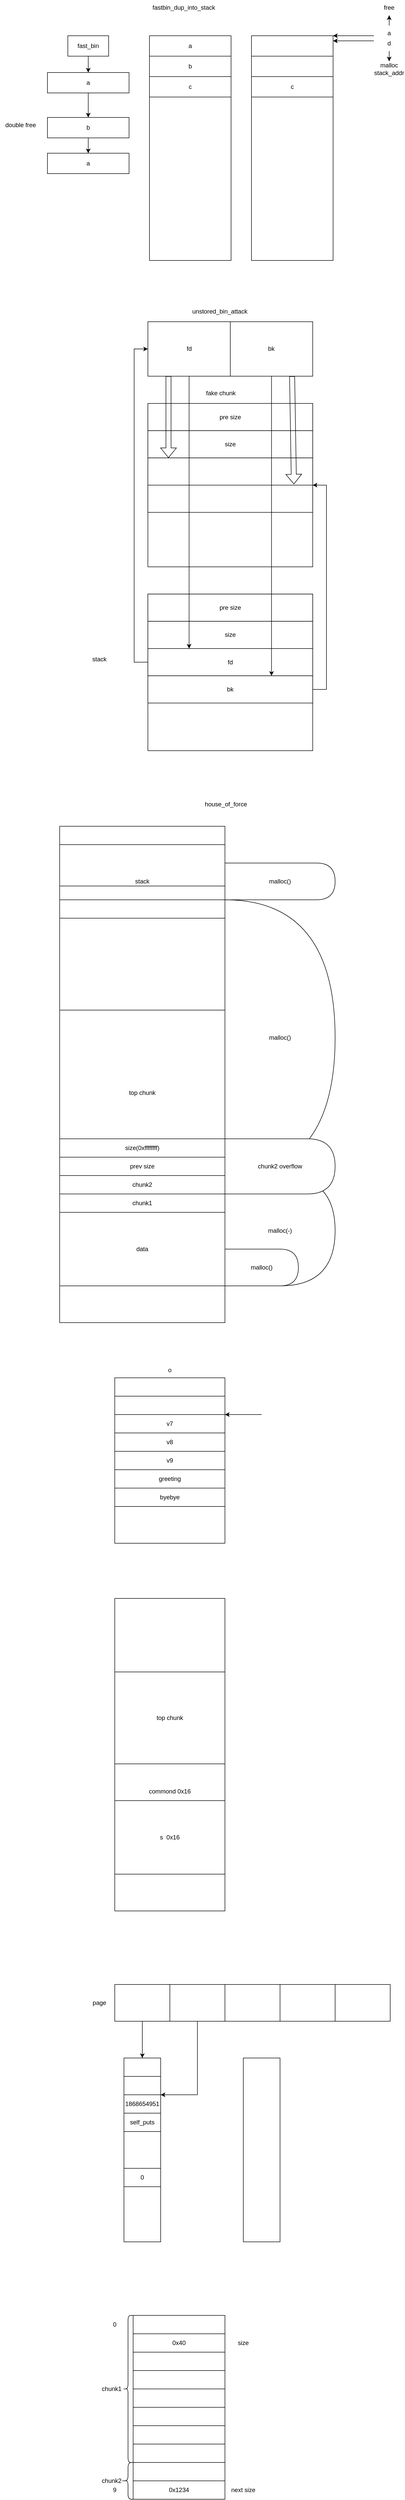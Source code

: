 <mxfile version="24.6.4" type="github">
  <diagram name="第 1 页" id="3GR5ZFJ99SGeGk10Pyea">
    <mxGraphModel dx="1008" dy="1795" grid="1" gridSize="9" guides="1" tooltips="1" connect="1" arrows="1" fold="1" page="1" pageScale="1" pageWidth="827" pageHeight="1169" background="#FFFFFF" math="0" shadow="0">
      <root>
        <mxCell id="0" />
        <mxCell id="1" parent="0" />
        <mxCell id="2ChEE_B9adLZoxHIVyTo-17" value="malloc(-)" style="shape=delay;whiteSpace=wrap;html=1;" parent="1" vertex="1">
          <mxGeometry x="468" y="1152" width="216" height="216" as="geometry" />
        </mxCell>
        <mxCell id="2ChEE_B9adLZoxHIVyTo-14" value="malloc()" style="shape=delay;whiteSpace=wrap;html=1;" parent="1" vertex="1">
          <mxGeometry x="468" y="612" width="216" height="540" as="geometry" />
        </mxCell>
        <mxCell id="7bl8xutbdIY_RmeOV73t-33" value="" style="group" parent="1" vertex="1" connectable="0">
          <mxGeometry x="290" y="-560" width="377" height="880" as="geometry" />
        </mxCell>
        <mxCell id="7bl8xutbdIY_RmeOV73t-21" value="" style="rounded=0;whiteSpace=wrap;html=1;" parent="7bl8xutbdIY_RmeOV73t-33" vertex="1">
          <mxGeometry x="26.929" y="200.0" width="323.143" height="320" as="geometry" />
        </mxCell>
        <mxCell id="7bl8xutbdIY_RmeOV73t-31" value="pre size" style="rounded=0;whiteSpace=wrap;html=1;" parent="7bl8xutbdIY_RmeOV73t-33" vertex="1">
          <mxGeometry x="26.929" y="200.0" width="323.143" height="53.333" as="geometry" />
        </mxCell>
        <mxCell id="7bl8xutbdIY_RmeOV73t-32" value="size" style="rounded=0;whiteSpace=wrap;html=1;" parent="7bl8xutbdIY_RmeOV73t-33" vertex="1">
          <mxGeometry x="26.929" y="253.333" width="323.143" height="53.333" as="geometry" />
        </mxCell>
        <mxCell id="7bl8xutbdIY_RmeOV73t-22" value="" style="rounded=0;whiteSpace=wrap;html=1;" parent="7bl8xutbdIY_RmeOV73t-33" vertex="1">
          <mxGeometry x="26.929" y="306.667" width="323.143" height="53.333" as="geometry" />
        </mxCell>
        <mxCell id="7bl8xutbdIY_RmeOV73t-27" value="fake chunk" style="text;strokeColor=none;fillColor=none;align=left;verticalAlign=middle;spacingLeft=4;spacingRight=4;overflow=hidden;points=[[0,0.5],[1,0.5]];portConstraint=eastwest;rotatable=0;whiteSpace=wrap;html=1;" parent="7bl8xutbdIY_RmeOV73t-33" vertex="1">
          <mxGeometry x="134.643" y="160" width="107.714" height="40" as="geometry" />
        </mxCell>
        <mxCell id="7bl8xutbdIY_RmeOV73t-28" value="" style="rounded=0;whiteSpace=wrap;html=1;" parent="7bl8xutbdIY_RmeOV73t-33" vertex="1">
          <mxGeometry x="26.929" y="360.0" width="323.143" height="53.333" as="geometry" />
        </mxCell>
        <mxCell id="7bl8xutbdIY_RmeOV73t-3" value="" style="rounded=0;whiteSpace=wrap;html=1;" parent="7bl8xutbdIY_RmeOV73t-33" vertex="1">
          <mxGeometry x="26.929" y="573.333" width="323.143" height="306.667" as="geometry" />
        </mxCell>
        <mxCell id="7bl8xutbdIY_RmeOV73t-4" value="" style="group" parent="7bl8xutbdIY_RmeOV73t-33" vertex="1" connectable="0">
          <mxGeometry x="26.929" y="40" width="323.143" height="106.667" as="geometry" />
        </mxCell>
        <mxCell id="7bl8xutbdIY_RmeOV73t-1" value="fd" style="rounded=0;whiteSpace=wrap;html=1;" parent="7bl8xutbdIY_RmeOV73t-4" vertex="1">
          <mxGeometry width="161.571" height="106.667" as="geometry" />
        </mxCell>
        <mxCell id="7bl8xutbdIY_RmeOV73t-2" value="bk" style="rounded=0;whiteSpace=wrap;html=1;" parent="7bl8xutbdIY_RmeOV73t-4" vertex="1">
          <mxGeometry x="161.571" width="161.571" height="106.667" as="geometry" />
        </mxCell>
        <mxCell id="7bl8xutbdIY_RmeOV73t-5" value="unstored_bin_attack" style="text;strokeColor=none;fillColor=none;align=left;verticalAlign=middle;spacingLeft=4;spacingRight=4;overflow=hidden;points=[[0,0.5],[1,0.5]];portConstraint=eastwest;rotatable=0;whiteSpace=wrap;html=1;" parent="7bl8xutbdIY_RmeOV73t-33" vertex="1">
          <mxGeometry x="107.714" width="161.571" height="40" as="geometry" />
        </mxCell>
        <mxCell id="7bl8xutbdIY_RmeOV73t-11" style="edgeStyle=orthogonalEdgeStyle;rounded=0;orthogonalLoop=1;jettySize=auto;html=1;exitX=0;exitY=0.5;exitDx=0;exitDy=0;entryX=0;entryY=0.5;entryDx=0;entryDy=0;" parent="7bl8xutbdIY_RmeOV73t-33" source="7bl8xutbdIY_RmeOV73t-6" edge="1">
          <mxGeometry relative="1" as="geometry">
            <mxPoint x="26.929" y="933.333" as="sourcePoint" />
            <mxPoint x="26.929" y="93.333" as="targetPoint" />
            <Array as="points">
              <mxPoint y="706.667" />
              <mxPoint y="93.333" />
            </Array>
          </mxGeometry>
        </mxCell>
        <mxCell id="7bl8xutbdIY_RmeOV73t-6" value="fd" style="rounded=0;whiteSpace=wrap;html=1;" parent="7bl8xutbdIY_RmeOV73t-33" vertex="1">
          <mxGeometry x="26.929" y="680" width="323.143" height="53.333" as="geometry" />
        </mxCell>
        <mxCell id="7bl8xutbdIY_RmeOV73t-10" style="edgeStyle=orthogonalEdgeStyle;rounded=0;orthogonalLoop=1;jettySize=auto;html=1;exitX=1;exitY=0.5;exitDx=0;exitDy=0;entryX=1;entryY=0;entryDx=0;entryDy=0;" parent="7bl8xutbdIY_RmeOV73t-33" source="7bl8xutbdIY_RmeOV73t-7" target="7bl8xutbdIY_RmeOV73t-28" edge="1">
          <mxGeometry relative="1" as="geometry">
            <mxPoint x="350.071" y="413.333" as="targetPoint" />
            <Array as="points">
              <mxPoint x="377.0" y="760" />
              <mxPoint x="377.0" y="360.0" />
            </Array>
          </mxGeometry>
        </mxCell>
        <mxCell id="7bl8xutbdIY_RmeOV73t-7" value="bk" style="rounded=0;whiteSpace=wrap;html=1;" parent="7bl8xutbdIY_RmeOV73t-33" vertex="1">
          <mxGeometry x="26.929" y="733.333" width="323.143" height="53.333" as="geometry" />
        </mxCell>
        <mxCell id="7bl8xutbdIY_RmeOV73t-18" value="pre size" style="rounded=0;whiteSpace=wrap;html=1;" parent="7bl8xutbdIY_RmeOV73t-33" vertex="1">
          <mxGeometry x="26.929" y="573.333" width="323.143" height="53.333" as="geometry" />
        </mxCell>
        <mxCell id="7bl8xutbdIY_RmeOV73t-19" value="size" style="rounded=0;whiteSpace=wrap;html=1;" parent="7bl8xutbdIY_RmeOV73t-33" vertex="1">
          <mxGeometry x="26.929" y="626.667" width="323.143" height="53.333" as="geometry" />
        </mxCell>
        <mxCell id="7bl8xutbdIY_RmeOV73t-17" style="edgeStyle=orthogonalEdgeStyle;rounded=0;orthogonalLoop=1;jettySize=auto;html=1;entryX=0.75;entryY=1;entryDx=0;entryDy=0;" parent="7bl8xutbdIY_RmeOV73t-33" source="7bl8xutbdIY_RmeOV73t-2" target="7bl8xutbdIY_RmeOV73t-6" edge="1">
          <mxGeometry relative="1" as="geometry">
            <Array as="points">
              <mxPoint x="269.286" y="266.667" />
              <mxPoint x="269.286" y="266.667" />
            </Array>
          </mxGeometry>
        </mxCell>
        <mxCell id="7bl8xutbdIY_RmeOV73t-12" style="edgeStyle=orthogonalEdgeStyle;rounded=0;orthogonalLoop=1;jettySize=auto;html=1;entryX=0.25;entryY=0;entryDx=0;entryDy=0;" parent="7bl8xutbdIY_RmeOV73t-33" source="7bl8xutbdIY_RmeOV73t-1" target="7bl8xutbdIY_RmeOV73t-6" edge="1">
          <mxGeometry relative="1" as="geometry" />
        </mxCell>
        <mxCell id="7bl8xutbdIY_RmeOV73t-29" value="" style="shape=flexArrow;endArrow=classic;html=1;rounded=0;exitX=0.25;exitY=1;exitDx=0;exitDy=0;entryX=0.125;entryY=0;entryDx=0;entryDy=0;entryPerimeter=0;" parent="7bl8xutbdIY_RmeOV73t-33" source="7bl8xutbdIY_RmeOV73t-1" target="7bl8xutbdIY_RmeOV73t-22" edge="1">
          <mxGeometry width="50" height="50" relative="1" as="geometry">
            <mxPoint x="228.893" y="400.0" as="sourcePoint" />
            <mxPoint x="296.214" y="333.333" as="targetPoint" />
          </mxGeometry>
        </mxCell>
        <mxCell id="7bl8xutbdIY_RmeOV73t-30" value="" style="shape=flexArrow;endArrow=classic;html=1;rounded=0;exitX=0.75;exitY=1;exitDx=0;exitDy=0;entryX=0.886;entryY=-0.033;entryDx=0;entryDy=0;entryPerimeter=0;" parent="7bl8xutbdIY_RmeOV73t-33" source="7bl8xutbdIY_RmeOV73t-2" target="7bl8xutbdIY_RmeOV73t-28" edge="1">
          <mxGeometry width="50" height="50" relative="1" as="geometry">
            <mxPoint x="417.393" y="173.333" as="sourcePoint" />
            <mxPoint x="417.393" y="386.667" as="targetPoint" />
          </mxGeometry>
        </mxCell>
        <mxCell id="Vnr2WxxwsQG6oXrD13Lc-2" value="fastbin_dup_into_stack" style="text;strokeColor=none;fillColor=none;align=left;verticalAlign=middle;spacingLeft=4;spacingRight=4;overflow=hidden;points=[[0,0.5],[1,0.5]];portConstraint=eastwest;rotatable=0;whiteSpace=wrap;html=1;container=0;" parent="1" vertex="1">
          <mxGeometry x="320" y="-1150" width="140" height="30" as="geometry" />
        </mxCell>
        <mxCell id="Vnr2WxxwsQG6oXrD13Lc-7" value="" style="rounded=0;whiteSpace=wrap;html=1;container=0;" parent="1" vertex="1">
          <mxGeometry x="320" y="-1080" width="160" height="440" as="geometry" />
        </mxCell>
        <mxCell id="Vnr2WxxwsQG6oXrD13Lc-8" value="a" style="rounded=0;whiteSpace=wrap;html=1;container=0;" parent="1" vertex="1">
          <mxGeometry x="320" y="-1080" width="160" height="40" as="geometry" />
        </mxCell>
        <mxCell id="Vnr2WxxwsQG6oXrD13Lc-9" value="c" style="rounded=0;whiteSpace=wrap;html=1;container=0;" parent="1" vertex="1">
          <mxGeometry x="320" y="-1000" width="160" height="40" as="geometry" />
        </mxCell>
        <mxCell id="Vnr2WxxwsQG6oXrD13Lc-10" value="b" style="rounded=0;whiteSpace=wrap;html=1;container=0;" parent="1" vertex="1">
          <mxGeometry x="320" y="-1040" width="160" height="40" as="geometry" />
        </mxCell>
        <mxCell id="Vnr2WxxwsQG6oXrD13Lc-11" value="fast_bin" style="rounded=0;whiteSpace=wrap;html=1;container=0;" parent="1" vertex="1">
          <mxGeometry x="160" y="-1080" width="80" height="40" as="geometry" />
        </mxCell>
        <mxCell id="Vnr2WxxwsQG6oXrD13Lc-12" value="a" style="rounded=0;whiteSpace=wrap;html=1;container=0;" parent="1" vertex="1">
          <mxGeometry x="120" y="-1008" width="160" height="40" as="geometry" />
        </mxCell>
        <mxCell id="Vnr2WxxwsQG6oXrD13Lc-13" style="edgeStyle=orthogonalEdgeStyle;rounded=0;orthogonalLoop=1;jettySize=auto;html=1;entryX=0.5;entryY=0;entryDx=0;entryDy=0;" parent="1" source="Vnr2WxxwsQG6oXrD13Lc-11" target="Vnr2WxxwsQG6oXrD13Lc-12" edge="1">
          <mxGeometry relative="1" as="geometry" />
        </mxCell>
        <mxCell id="Vnr2WxxwsQG6oXrD13Lc-14" value="b" style="rounded=0;whiteSpace=wrap;html=1;container=0;" parent="1" vertex="1">
          <mxGeometry x="120" y="-920" width="160" height="40" as="geometry" />
        </mxCell>
        <mxCell id="Vnr2WxxwsQG6oXrD13Lc-15" style="edgeStyle=orthogonalEdgeStyle;rounded=0;orthogonalLoop=1;jettySize=auto;html=1;" parent="1" source="Vnr2WxxwsQG6oXrD13Lc-12" target="Vnr2WxxwsQG6oXrD13Lc-14" edge="1">
          <mxGeometry relative="1" as="geometry" />
        </mxCell>
        <mxCell id="Vnr2WxxwsQG6oXrD13Lc-16" value="a" style="rounded=0;whiteSpace=wrap;html=1;container=0;" parent="1" vertex="1">
          <mxGeometry x="120" y="-850" width="160" height="40" as="geometry" />
        </mxCell>
        <mxCell id="Vnr2WxxwsQG6oXrD13Lc-17" style="edgeStyle=orthogonalEdgeStyle;rounded=0;orthogonalLoop=1;jettySize=auto;html=1;" parent="1" source="Vnr2WxxwsQG6oXrD13Lc-14" target="Vnr2WxxwsQG6oXrD13Lc-16" edge="1">
          <mxGeometry relative="1" as="geometry" />
        </mxCell>
        <mxCell id="Vnr2WxxwsQG6oXrD13Lc-18" value="" style="endArrow=classic;html=1;rounded=0;entryX=1;entryY=0;entryDx=0;entryDy=0;" parent="1" edge="1">
          <mxGeometry width="50" height="50" relative="1" as="geometry">
            <mxPoint x="760" y="-1080" as="sourcePoint" />
            <mxPoint x="680" y="-1080" as="targetPoint" />
          </mxGeometry>
        </mxCell>
        <mxCell id="Vnr2WxxwsQG6oXrD13Lc-19" value="" style="endArrow=classic;html=1;rounded=0;entryX=1;entryY=0;entryDx=0;entryDy=0;" parent="1" edge="1">
          <mxGeometry width="50" height="50" relative="1" as="geometry">
            <mxPoint x="760" y="-1070" as="sourcePoint" />
            <mxPoint x="680" y="-1070" as="targetPoint" />
          </mxGeometry>
        </mxCell>
        <mxCell id="Vnr2WxxwsQG6oXrD13Lc-20" value="a" style="text;html=1;strokeColor=none;fillColor=none;align=center;verticalAlign=middle;whiteSpace=wrap;rounded=0;container=0;" parent="1" vertex="1">
          <mxGeometry x="760" y="-1100" width="60" height="30" as="geometry" />
        </mxCell>
        <mxCell id="Vnr2WxxwsQG6oXrD13Lc-21" value="d" style="text;html=1;strokeColor=none;fillColor=none;align=center;verticalAlign=middle;whiteSpace=wrap;rounded=0;container=0;" parent="1" vertex="1">
          <mxGeometry x="760" y="-1080" width="60" height="30" as="geometry" />
        </mxCell>
        <mxCell id="Vnr2WxxwsQG6oXrD13Lc-22" value="" style="rounded=0;whiteSpace=wrap;html=1;container=0;" parent="1" vertex="1">
          <mxGeometry x="520" y="-1080" width="160" height="440" as="geometry" />
        </mxCell>
        <mxCell id="Vnr2WxxwsQG6oXrD13Lc-23" value="" style="rounded=0;whiteSpace=wrap;html=1;container=0;" parent="1" vertex="1">
          <mxGeometry x="520" y="-1080" width="160" height="40" as="geometry" />
        </mxCell>
        <mxCell id="Vnr2WxxwsQG6oXrD13Lc-24" value="c" style="rounded=0;whiteSpace=wrap;html=1;container=0;" parent="1" vertex="1">
          <mxGeometry x="520" y="-1000" width="160" height="40" as="geometry" />
        </mxCell>
        <mxCell id="Vnr2WxxwsQG6oXrD13Lc-25" value="" style="rounded=0;whiteSpace=wrap;html=1;container=0;" parent="1" vertex="1">
          <mxGeometry x="520" y="-1040" width="160" height="40" as="geometry" />
        </mxCell>
        <mxCell id="Vnr2WxxwsQG6oXrD13Lc-27" value="free" style="text;html=1;strokeColor=none;fillColor=none;align=center;verticalAlign=middle;whiteSpace=wrap;rounded=0;container=0;" parent="1" vertex="1">
          <mxGeometry x="759.997" y="-1150" width="60" height="30" as="geometry" />
        </mxCell>
        <mxCell id="Vnr2WxxwsQG6oXrD13Lc-26" style="edgeStyle=orthogonalEdgeStyle;rounded=0;orthogonalLoop=1;jettySize=auto;html=1;exitX=0.5;exitY=0;exitDx=0;exitDy=0;" parent="1" source="Vnr2WxxwsQG6oXrD13Lc-20" target="Vnr2WxxwsQG6oXrD13Lc-27" edge="1">
          <mxGeometry relative="1" as="geometry">
            <mxPoint x="789.957" y="-1120" as="targetPoint" />
          </mxGeometry>
        </mxCell>
        <mxCell id="Vnr2WxxwsQG6oXrD13Lc-29" value="malloc&lt;br&gt;stack_addr" style="text;html=1;strokeColor=none;fillColor=none;align=center;verticalAlign=middle;whiteSpace=wrap;rounded=0;container=0;" parent="1" vertex="1">
          <mxGeometry x="760" y="-1030" width="60" height="30" as="geometry" />
        </mxCell>
        <mxCell id="Vnr2WxxwsQG6oXrD13Lc-28" style="edgeStyle=orthogonalEdgeStyle;rounded=0;orthogonalLoop=1;jettySize=auto;html=1;" parent="1" source="Vnr2WxxwsQG6oXrD13Lc-21" target="Vnr2WxxwsQG6oXrD13Lc-29" edge="1">
          <mxGeometry relative="1" as="geometry">
            <mxPoint x="790" y="-1020" as="targetPoint" />
          </mxGeometry>
        </mxCell>
        <mxCell id="2ChEE_B9adLZoxHIVyTo-2" value="house_of_force" style="text;html=1;align=center;verticalAlign=middle;whiteSpace=wrap;rounded=0;" parent="1" vertex="1">
          <mxGeometry x="440" y="410" width="60" height="30" as="geometry" />
        </mxCell>
        <mxCell id="2ChEE_B9adLZoxHIVyTo-3" value="" style="rounded=0;whiteSpace=wrap;html=1;" parent="1" vertex="1">
          <mxGeometry x="144" y="468" width="324" height="972" as="geometry" />
        </mxCell>
        <mxCell id="2ChEE_B9adLZoxHIVyTo-4" value="" style="rounded=0;whiteSpace=wrap;html=1;" parent="1" vertex="1">
          <mxGeometry x="144" y="828" width="324" height="396" as="geometry" />
        </mxCell>
        <mxCell id="2ChEE_B9adLZoxHIVyTo-5" value="chunk1" style="rounded=0;whiteSpace=wrap;html=1;" parent="1" vertex="1">
          <mxGeometry x="144" y="1188" width="324" height="36" as="geometry" />
        </mxCell>
        <mxCell id="2ChEE_B9adLZoxHIVyTo-6" value="chunk2" style="rounded=0;whiteSpace=wrap;html=1;" parent="1" vertex="1">
          <mxGeometry x="144" y="1152" width="324" height="36" as="geometry" />
        </mxCell>
        <mxCell id="2ChEE_B9adLZoxHIVyTo-7" value="top chunk" style="rounded=0;whiteSpace=wrap;html=1;" parent="1" vertex="1">
          <mxGeometry x="144" y="828" width="324" height="324" as="geometry" />
        </mxCell>
        <mxCell id="2ChEE_B9adLZoxHIVyTo-8" value="prev size" style="rounded=0;whiteSpace=wrap;html=1;" parent="1" vertex="1">
          <mxGeometry x="144" y="1116" width="324" height="36" as="geometry" />
        </mxCell>
        <mxCell id="2ChEE_B9adLZoxHIVyTo-9" value="size(0xffffffff)" style="rounded=0;whiteSpace=wrap;html=1;" parent="1" vertex="1">
          <mxGeometry x="144" y="1080" width="324" height="36" as="geometry" />
        </mxCell>
        <mxCell id="2ChEE_B9adLZoxHIVyTo-10" value="stack" style="rounded=0;whiteSpace=wrap;html=1;" parent="1" vertex="1">
          <mxGeometry x="144" y="504" width="324" height="144" as="geometry" />
        </mxCell>
        <mxCell id="2ChEE_B9adLZoxHIVyTo-13" value="chunk2 overflow" style="shape=delay;whiteSpace=wrap;html=1;" parent="1" vertex="1">
          <mxGeometry x="468" y="1080" width="216" height="108" as="geometry" />
        </mxCell>
        <mxCell id="2ChEE_B9adLZoxHIVyTo-15" value="malloc()" style="shape=delay;whiteSpace=wrap;html=1;" parent="1" vertex="1">
          <mxGeometry x="468" y="540" width="216" height="72" as="geometry" />
        </mxCell>
        <mxCell id="2ChEE_B9adLZoxHIVyTo-16" value="data" style="rounded=0;whiteSpace=wrap;html=1;" parent="1" vertex="1">
          <mxGeometry x="144" y="1224" width="324" height="144" as="geometry" />
        </mxCell>
        <mxCell id="2ChEE_B9adLZoxHIVyTo-18" value="malloc()" style="shape=delay;whiteSpace=wrap;html=1;" parent="1" vertex="1">
          <mxGeometry x="468" y="1296" width="144" height="72" as="geometry" />
        </mxCell>
        <mxCell id="2ChEE_B9adLZoxHIVyTo-19" value="" style="rounded=0;whiteSpace=wrap;html=1;" parent="1" vertex="1">
          <mxGeometry x="144" y="585" width="324" height="27" as="geometry" />
        </mxCell>
        <mxCell id="OaaaISYqMKOk3XpiIz3m-1" value="" style="rounded=0;whiteSpace=wrap;html=1;" parent="1" vertex="1">
          <mxGeometry x="252" y="1548" width="216" height="324" as="geometry" />
        </mxCell>
        <mxCell id="OaaaISYqMKOk3XpiIz3m-2" value="o" style="text;html=1;align=center;verticalAlign=middle;whiteSpace=wrap;rounded=0;" parent="1" vertex="1">
          <mxGeometry x="330" y="1518" width="60" height="30" as="geometry" />
        </mxCell>
        <mxCell id="OaaaISYqMKOk3XpiIz3m-3" value="v7" style="rounded=0;whiteSpace=wrap;html=1;" parent="1" vertex="1">
          <mxGeometry x="252" y="1620" width="216" height="36" as="geometry" />
        </mxCell>
        <mxCell id="OaaaISYqMKOk3XpiIz3m-4" value="v9" style="rounded=0;whiteSpace=wrap;html=1;" parent="1" vertex="1">
          <mxGeometry x="252" y="1692" width="216" height="36" as="geometry" />
        </mxCell>
        <mxCell id="OaaaISYqMKOk3XpiIz3m-5" value="v8" style="rounded=0;whiteSpace=wrap;html=1;" parent="1" vertex="1">
          <mxGeometry x="252" y="1656" width="216" height="36" as="geometry" />
        </mxCell>
        <mxCell id="OaaaISYqMKOk3XpiIz3m-6" value="byebye" style="rounded=0;whiteSpace=wrap;html=1;" parent="1" vertex="1">
          <mxGeometry x="252" y="1764" width="216" height="36" as="geometry" />
        </mxCell>
        <mxCell id="OaaaISYqMKOk3XpiIz3m-7" value="greeting" style="rounded=0;whiteSpace=wrap;html=1;" parent="1" vertex="1">
          <mxGeometry x="252" y="1728" width="216" height="36" as="geometry" />
        </mxCell>
        <mxCell id="OaaaISYqMKOk3XpiIz3m-9" value="" style="endArrow=classic;html=1;rounded=0;entryX=1;entryY=1;entryDx=0;entryDy=0;" parent="1" edge="1">
          <mxGeometry width="50" height="50" relative="1" as="geometry">
            <mxPoint x="540" y="1620" as="sourcePoint" />
            <mxPoint x="468" y="1620" as="targetPoint" />
          </mxGeometry>
        </mxCell>
        <mxCell id="OaaaISYqMKOk3XpiIz3m-10" value="" style="rounded=0;whiteSpace=wrap;html=1;" parent="1" vertex="1">
          <mxGeometry x="252" y="1584" width="216" height="36" as="geometry" />
        </mxCell>
        <mxCell id="OaaaISYqMKOk3XpiIz3m-11" value="" style="rounded=0;whiteSpace=wrap;html=1;" parent="1" vertex="1">
          <mxGeometry x="252" y="1548" width="216" height="36" as="geometry" />
        </mxCell>
        <mxCell id="TDpnujTRANA-KfqTxZIL-1" value="" style="rounded=0;whiteSpace=wrap;html=1;" parent="1" vertex="1">
          <mxGeometry x="252" y="1980" width="216" height="612" as="geometry" />
        </mxCell>
        <mxCell id="TDpnujTRANA-KfqTxZIL-5" value="" style="rounded=0;whiteSpace=wrap;html=1;" parent="1" vertex="1">
          <mxGeometry x="252" y="2124" width="216" height="396" as="geometry" />
        </mxCell>
        <mxCell id="TDpnujTRANA-KfqTxZIL-7" value="top chunk" style="rounded=0;whiteSpace=wrap;html=1;" parent="1" vertex="1">
          <mxGeometry x="252" y="2124" width="216" height="180" as="geometry" />
        </mxCell>
        <mxCell id="TDpnujTRANA-KfqTxZIL-3" value="commond 0x16" style="rounded=0;whiteSpace=wrap;html=1;" parent="1" vertex="1">
          <mxGeometry x="252" y="2304" width="216" height="108" as="geometry" />
        </mxCell>
        <mxCell id="TDpnujTRANA-KfqTxZIL-2" value="s&amp;nbsp; 0x16" style="rounded=0;whiteSpace=wrap;html=1;" parent="1" vertex="1">
          <mxGeometry x="252" y="2376" width="216" height="144" as="geometry" />
        </mxCell>
        <mxCell id="TzCOoBIzKx1DTg6rOU32-9" style="edgeStyle=orthogonalEdgeStyle;rounded=0;orthogonalLoop=1;jettySize=auto;html=1;entryX=0.5;entryY=0;entryDx=0;entryDy=0;" parent="1" source="TzCOoBIzKx1DTg6rOU32-1" edge="1">
          <mxGeometry relative="1" as="geometry">
            <mxPoint x="306" y="2880" as="targetPoint" />
          </mxGeometry>
        </mxCell>
        <mxCell id="TzCOoBIzKx1DTg6rOU32-1" value="" style="rounded=0;whiteSpace=wrap;html=1;" parent="1" vertex="1">
          <mxGeometry x="252" y="2736" width="108" height="72" as="geometry" />
        </mxCell>
        <mxCell id="TzCOoBIzKx1DTg6rOU32-2" value="" style="rounded=0;whiteSpace=wrap;html=1;" parent="1" vertex="1">
          <mxGeometry x="360" y="2736" width="117" height="72" as="geometry" />
        </mxCell>
        <mxCell id="TzCOoBIzKx1DTg6rOU32-4" value="" style="rounded=0;whiteSpace=wrap;html=1;" parent="1" vertex="1">
          <mxGeometry x="468" y="2736" width="117" height="72" as="geometry" />
        </mxCell>
        <mxCell id="TzCOoBIzKx1DTg6rOU32-5" value="" style="rounded=0;whiteSpace=wrap;html=1;" parent="1" vertex="1">
          <mxGeometry x="576" y="2736" width="108" height="72" as="geometry" />
        </mxCell>
        <mxCell id="TzCOoBIzKx1DTg6rOU32-6" value="" style="rounded=0;whiteSpace=wrap;html=1;" parent="1" vertex="1">
          <mxGeometry x="684" y="2736" width="108" height="72" as="geometry" />
        </mxCell>
        <mxCell id="TzCOoBIzKx1DTg6rOU32-7" value="page" style="text;html=1;align=center;verticalAlign=middle;whiteSpace=wrap;rounded=0;" parent="1" vertex="1">
          <mxGeometry x="192" y="2757" width="60" height="30" as="geometry" />
        </mxCell>
        <mxCell id="TzCOoBIzKx1DTg6rOU32-11" style="edgeStyle=orthogonalEdgeStyle;rounded=0;orthogonalLoop=1;jettySize=auto;html=1;entryX=1;entryY=0;entryDx=0;entryDy=0;" parent="1" target="TzCOoBIzKx1DTg6rOU32-18" edge="1">
          <mxGeometry relative="1" as="geometry">
            <mxPoint x="414" y="2808" as="sourcePoint" />
            <mxPoint x="418.5" y="2880" as="targetPoint" />
            <Array as="points">
              <mxPoint x="414" y="2808" />
              <mxPoint x="414" y="2952" />
            </Array>
          </mxGeometry>
        </mxCell>
        <mxCell id="TzCOoBIzKx1DTg6rOU32-17" value="" style="rounded=0;whiteSpace=wrap;html=1;" parent="1" vertex="1">
          <mxGeometry x="270" y="2880" width="72" height="360" as="geometry" />
        </mxCell>
        <mxCell id="TzCOoBIzKx1DTg6rOU32-18" value="1868654951" style="rounded=0;whiteSpace=wrap;html=1;" parent="1" vertex="1">
          <mxGeometry x="270" y="2952" width="72" height="36" as="geometry" />
        </mxCell>
        <mxCell id="TzCOoBIzKx1DTg6rOU32-19" value="self_puts" style="rounded=0;whiteSpace=wrap;html=1;" parent="1" vertex="1">
          <mxGeometry x="270" y="2988" width="72" height="36" as="geometry" />
        </mxCell>
        <mxCell id="TzCOoBIzKx1DTg6rOU32-20" value="0" style="rounded=0;whiteSpace=wrap;html=1;" parent="1" vertex="1">
          <mxGeometry x="270" y="3096" width="72" height="36" as="geometry" />
        </mxCell>
        <mxCell id="TzCOoBIzKx1DTg6rOU32-21" value="" style="rounded=0;whiteSpace=wrap;html=1;" parent="1" vertex="1">
          <mxGeometry x="504" y="2880" width="72" height="360" as="geometry" />
        </mxCell>
        <mxCell id="TzCOoBIzKx1DTg6rOU32-29" style="edgeStyle=orthogonalEdgeStyle;rounded=0;orthogonalLoop=1;jettySize=auto;html=1;exitX=1;exitY=0.25;exitDx=0;exitDy=0;" parent="1" source="TzCOoBIzKx1DTg6rOU32-18" edge="1">
          <mxGeometry relative="1" as="geometry">
            <mxPoint x="342" y="2961" as="targetPoint" />
            <Array as="points" />
          </mxGeometry>
        </mxCell>
        <mxCell id="TzCOoBIzKx1DTg6rOU32-30" value="" style="rounded=0;whiteSpace=wrap;html=1;" parent="1" vertex="1">
          <mxGeometry x="270" y="2880" width="72" height="36" as="geometry" />
        </mxCell>
        <mxCell id="TzCOoBIzKx1DTg6rOU32-31" value="" style="rounded=0;whiteSpace=wrap;html=1;" parent="1" vertex="1">
          <mxGeometry x="270" y="2916" width="72" height="36" as="geometry" />
        </mxCell>
        <mxCell id="Cxq_t5qI50GiCm-gaXnu-1" value="stack" style="text;html=1;align=center;verticalAlign=middle;whiteSpace=wrap;rounded=0;" parent="1" vertex="1">
          <mxGeometry x="192" y="126" width="60" height="30" as="geometry" />
        </mxCell>
        <mxCell id="Cxq_t5qI50GiCm-gaXnu-2" value="double free" style="text;html=1;align=center;verticalAlign=middle;whiteSpace=wrap;rounded=0;" parent="1" vertex="1">
          <mxGeometry x="27" y="-920" width="81" height="30" as="geometry" />
        </mxCell>
        <mxCell id="OMEJAC_Exb2huHVxMvHI-1" value="" style="rounded=0;whiteSpace=wrap;html=1;" vertex="1" parent="1">
          <mxGeometry x="288" y="3384" width="180" height="36" as="geometry" />
        </mxCell>
        <mxCell id="OMEJAC_Exb2huHVxMvHI-2" value="0x40" style="rounded=0;whiteSpace=wrap;html=1;" vertex="1" parent="1">
          <mxGeometry x="288" y="3420" width="180" height="36" as="geometry" />
        </mxCell>
        <mxCell id="OMEJAC_Exb2huHVxMvHI-3" value="" style="rounded=0;whiteSpace=wrap;html=1;" vertex="1" parent="1">
          <mxGeometry x="288" y="3456" width="180" height="36" as="geometry" />
        </mxCell>
        <mxCell id="OMEJAC_Exb2huHVxMvHI-4" value="" style="rounded=0;whiteSpace=wrap;html=1;" vertex="1" parent="1">
          <mxGeometry x="288" y="3492" width="180" height="36" as="geometry" />
        </mxCell>
        <mxCell id="OMEJAC_Exb2huHVxMvHI-5" value="" style="rounded=0;whiteSpace=wrap;html=1;" vertex="1" parent="1">
          <mxGeometry x="288" y="3528" width="180" height="36" as="geometry" />
        </mxCell>
        <mxCell id="OMEJAC_Exb2huHVxMvHI-6" value="" style="rounded=0;whiteSpace=wrap;html=1;" vertex="1" parent="1">
          <mxGeometry x="288" y="3564" width="180" height="36" as="geometry" />
        </mxCell>
        <mxCell id="OMEJAC_Exb2huHVxMvHI-7" value="" style="rounded=0;whiteSpace=wrap;html=1;" vertex="1" parent="1">
          <mxGeometry x="288" y="3600" width="180" height="36" as="geometry" />
        </mxCell>
        <mxCell id="OMEJAC_Exb2huHVxMvHI-8" value="" style="rounded=0;whiteSpace=wrap;html=1;" vertex="1" parent="1">
          <mxGeometry x="288" y="3636" width="180" height="36" as="geometry" />
        </mxCell>
        <mxCell id="OMEJAC_Exb2huHVxMvHI-9" value="" style="rounded=0;whiteSpace=wrap;html=1;" vertex="1" parent="1">
          <mxGeometry x="288" y="3672" width="180" height="36" as="geometry" />
        </mxCell>
        <mxCell id="OMEJAC_Exb2huHVxMvHI-10" value="0x1234" style="rounded=0;whiteSpace=wrap;html=1;" vertex="1" parent="1">
          <mxGeometry x="288" y="3708" width="180" height="36" as="geometry" />
        </mxCell>
        <mxCell id="OMEJAC_Exb2huHVxMvHI-11" value="0" style="text;html=1;align=center;verticalAlign=middle;whiteSpace=wrap;rounded=0;" vertex="1" parent="1">
          <mxGeometry x="216" y="3384" width="72" height="36" as="geometry" />
        </mxCell>
        <mxCell id="OMEJAC_Exb2huHVxMvHI-12" value="9" style="text;html=1;align=center;verticalAlign=middle;whiteSpace=wrap;rounded=0;" vertex="1" parent="1">
          <mxGeometry x="216" y="3708" width="72" height="36" as="geometry" />
        </mxCell>
        <mxCell id="OMEJAC_Exb2huHVxMvHI-13" value="size" style="text;html=1;align=center;verticalAlign=middle;whiteSpace=wrap;rounded=0;" vertex="1" parent="1">
          <mxGeometry x="468" y="3420" width="72" height="36" as="geometry" />
        </mxCell>
        <mxCell id="OMEJAC_Exb2huHVxMvHI-14" value="next size" style="text;html=1;align=center;verticalAlign=middle;whiteSpace=wrap;rounded=0;" vertex="1" parent="1">
          <mxGeometry x="468" y="3708" width="72" height="36" as="geometry" />
        </mxCell>
        <mxCell id="OMEJAC_Exb2huHVxMvHI-15" value="" style="shape=curlyBracket;whiteSpace=wrap;html=1;rounded=1;labelPosition=left;verticalLabelPosition=middle;align=right;verticalAlign=middle;" vertex="1" parent="1">
          <mxGeometry x="268" y="3384" width="20" height="288" as="geometry" />
        </mxCell>
        <mxCell id="OMEJAC_Exb2huHVxMvHI-16" value="" style="shape=curlyBracket;whiteSpace=wrap;html=1;rounded=1;labelPosition=left;verticalLabelPosition=middle;align=right;verticalAlign=middle;size=0.5;" vertex="1" parent="1">
          <mxGeometry x="265" y="3672" width="26" height="72" as="geometry" />
        </mxCell>
        <mxCell id="OMEJAC_Exb2huHVxMvHI-17" value="chunk1" style="text;html=1;align=center;verticalAlign=middle;whiteSpace=wrap;rounded=0;" vertex="1" parent="1">
          <mxGeometry x="216" y="3513" width="60" height="30" as="geometry" />
        </mxCell>
        <mxCell id="OMEJAC_Exb2huHVxMvHI-18" value="chunk2" style="text;html=1;align=center;verticalAlign=middle;whiteSpace=wrap;rounded=0;" vertex="1" parent="1">
          <mxGeometry x="216" y="3693" width="60" height="30" as="geometry" />
        </mxCell>
      </root>
    </mxGraphModel>
  </diagram>
</mxfile>
